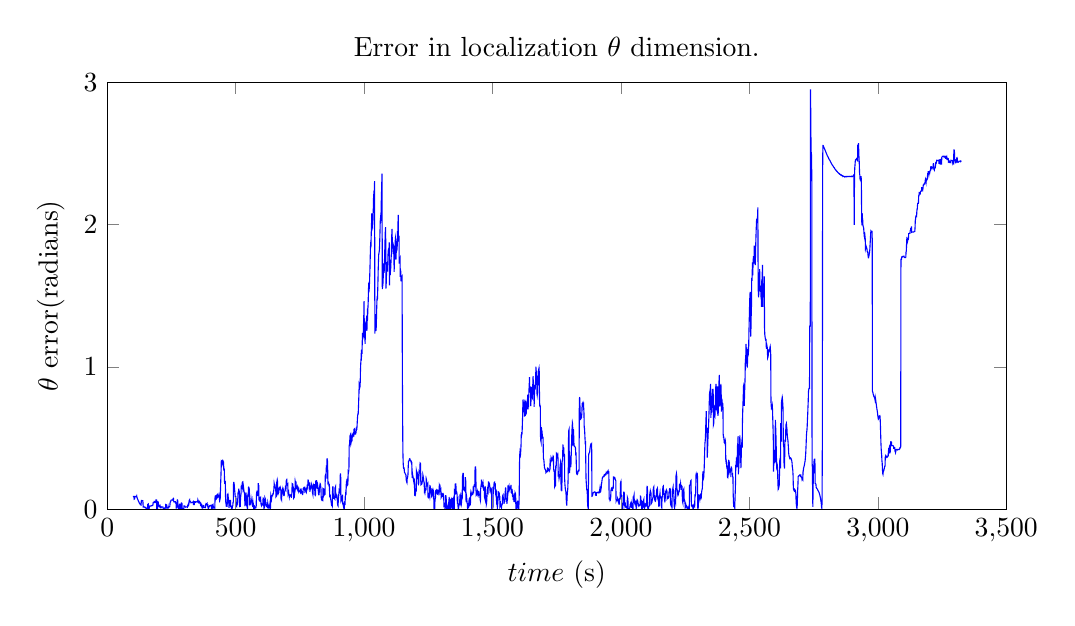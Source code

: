 % This file was created by matplotlib v0.1.0.
% Copyright (c) 2010--2014, Nico Schlömer <nico.schloemer@gmail.com>
% All rights reserved.
% 
% The lastest updates can be retrieved from
% 
% https://github.com/nschloe/matplotlib2tikz
% 
% where you can also submit bug reports and leavecomments.
% 
\begin{tikzpicture}

\begin{axis}[
title={Error in localization $\theta$ dimension.},
xlabel={$time$ (s)},
ylabel={$\theta$ error(radians)},
xmin=0, xmax=3500,
ymin=0, ymax=3,
axis on top,
width=13cm,
height=7cm
]
\addplot [blue]
coordinates {
(100,0.09)
(101,0.09)
(102,0.09)
(103,0.09)
(104,0.09)
(105,0.07)
(106,0.071)
(107,0.074)
(108,0.089)
(109,0.089)
(110,0.089)
(111,0.089)
(112,0.088)
(113,0.088)
(114,0.087)
(115,0.092)
(116,0.082)
(117,0.078)
(118,0.072)
(119,0.069)
(120,0.064)
(121,0.059)
(122,0.054)
(123,0.053)
(124,0.047)
(125,0.043)
(126,0.041)
(127,0.039)
(128,0.036)
(129,0.03)
(130,0.03)
(131,0.03)
(132,0.029)
(133,0.061)
(134,0.061)
(135,0.061)
(136,0.06)
(137,0.059)
(138,0.059)
(139,0.059)
(140,0.015)
(141,0.015)
(142,0.015)
(143,0.017)
(144,0.014)
(145,0.014)
(146,0.014)
(147,0.011)
(148,0.011)
(149,0.011)
(150,0.012)
(151,0.006)
(152,0.006)
(153,0.006)
(154,0.006)
(155,0.006)
(156,0.006)
(157,0.006)
(158,0.033)
(159,0.033)
(160,0.035)
(161,0.002)
(162,0.003)
(163,0.004)
(164,0.009)
(165,0.021)
(166,0.023)
(167,0.023)
(168,0.023)
(169,0.022)
(170,0.022)
(171,0.023)
(172,0.023)
(173,0.025)
(174,0.025)
(175,0.026)
(176,0.025)
(177,0.025)
(178,0.03)
(179,0.046)
(180,0.046)
(181,0.046)
(182,0.046)
(183,0.055)
(184,0.055)
(185,0.055)
(186,0.055)
(187,0.046)
(188,0.046)
(189,0.046)
(190,0.064)
(191,0.064)
(192,0.064)
(193,0.004)
(194,0.005)
(195,0.004)
(196,0.003)
(197,0.052)
(198,0.051)
(199,0.049)
(200,0.029)
(201,0.021)
(202,0.018)
(203,0.017)
(204,0.026)
(205,0.026)
(206,0.027)
(207,0.01)
(208,0.009)
(209,0.009)
(210,0.009)
(211,0.016)
(212,0.015)
(213,0.015)
(214,0.015)
(215,0.015)
(216,0.016)
(217,0.016)
(218,0.005)
(219,0.005)
(220,0.005)
(221,0.004)
(222,0.004)
(223,0.005)
(224,0.005)
(225,0.01)
(226,0.01)
(227,0.009)
(228,0.033)
(229,0.032)
(230,0.031)
(231,0.007)
(232,0.007)
(233,0.008)
(234,0.009)
(235,0.008)
(236,0.011)
(237,0.02)
(238,0.009)
(239,0.011)
(240,0.015)
(241,0.016)
(242,0.016)
(243,0.017)
(244,0.022)
(245,0.049)
(246,0.049)
(247,0.05)
(248,0.062)
(249,0.063)
(250,0.063)
(251,0.064)
(252,0.064)
(253,0.064)
(254,0.064)
(255,0.063)
(256,0.069)
(257,0.075)
(258,0.076)
(259,0.055)
(260,0.051)
(261,0.052)
(262,0.052)
(263,0.052)
(264,0.053)
(265,0.053)
(266,0.042)
(267,0.042)
(268,0.043)
(269,0.008)
(270,0.009)
(271,0.009)
(272,0.009)
(273,0.065)
(274,0.064)
(275,0.053)
(276,0.019)
(277,0.015)
(278,0.014)
(279,3.596e-05)
(280,0.001)
(281,0.002)
(282,0.035)
(283,0.035)
(284,0.034)
(285,0.034)
(286,0.003)
(287,0.003)
(288,0.002)
(289,0.043)
(290,0.043)
(291,0.041)
(292,0.008)
(293,0.002)
(294,0.002)
(295,0.002)
(296,0.001)
(297,0.001)
(298,0.001)
(299,0.022)
(300,0.022)
(301,0.022)
(302,0.022)
(303,0.016)
(304,0.015)
(305,0.015)
(306,0.014)
(307,0.016)
(308,0.016)
(309,0.016)
(310,0.016)
(311,0.016)
(312,0.014)
(313,0.023)
(314,0.028)
(315,0.032)
(316,0.025)
(317,0.028)
(318,0.033)
(319,0.061)
(320,0.063)
(321,0.066)
(322,0.051)
(323,0.051)
(324,0.051)
(325,0.052)
(326,0.045)
(327,0.045)
(328,0.046)
(329,0.046)
(330,0.046)
(331,0.046)
(332,0.047)
(333,0.049)
(334,0.049)
(335,0.052)
(336,0.033)
(337,0.033)
(338,0.031)
(339,0.032)
(340,0.053)
(341,0.053)
(342,0.053)
(343,0.047)
(344,0.048)
(345,0.049)
(346,0.05)
(347,0.051)
(348,0.052)
(349,0.052)
(350,0.052)
(351,0.051)
(352,0.05)
(353,0.065)
(354,0.059)
(355,0.056)
(356,0.052)
(357,0.042)
(358,0.042)
(359,0.052)
(360,0.049)
(361,0.049)
(362,0.047)
(363,0.03)
(364,0.026)
(365,0.024)
(366,0.035)
(367,0.031)
(368,0.031)
(369,0.009)
(370,0.009)
(371,0.008)
(372,0.023)
(373,0.023)
(374,0.023)
(375,0.024)
(376,0.011)
(377,0.011)
(378,0.011)
(379,0.012)
(380,0.013)
(381,0.013)
(382,0.012)
(383,0.031)
(384,0.031)
(385,0.039)
(386,0.038)
(387,0.038)
(388,0.038)
(389,0.04)
(390,0.023)
(391,0.024)
(392,0.026)
(393,0.004)
(394,0.005)
(395,0.005)
(396,0.017)
(397,0.018)
(398,0.022)
(399,0.021)
(400,0.023)
(401,0.025)
(402,0.024)
(403,0.025)
(404,0.027)
(405,0.028)
(406,0.004)
(407,0.005)
(408,0.006)
(409,0.007)
(410,0.027)
(411,0.025)
(412,0.029)
(413,0.012)
(414,0.015)
(415,0.01)
(416,0.011)
(417,0.009)
(418,0.011)
(419,0.009)
(420,0.088)
(421,0.093)
(422,0.093)
(423,0.094)
(424,0.07)
(425,0.072)
(426,0.078)
(427,0.099)
(428,0.101)
(429,0.103)
(430,0.083)
(431,0.085)
(432,0.086)
(433,0.089)
(434,0.095)
(435,0.102)
(436,0.089)
(437,0.071)
(438,0.08)
(439,0.068)
(440,0.076)
(441,0.133)
(442,0.195)
(443,0.243)
(444,0.318)
(445,0.31)
(446,0.323)
(447,0.342)
(448,0.342)
(449,0.338)
(450,0.326)
(451,0.338)
(452,0.334)
(453,0.331)
(454,0.276)
(455,0.277)
(456,0.278)
(457,0.181)
(458,0.18)
(459,0.188)
(460,0.198)
(461,0.053)
(462,0.046)
(463,0.031)
(464,0.036)
(465,0.03)
(466,0.019)
(467,0.019)
(468,0.101)
(469,0.105)
(470,0.107)
(471,0.088)
(472,0.062)
(473,0.064)
(474,0.01)
(475,0.022)
(476,0.032)
(477,0.035)
(478,0.054)
(479,0.061)
(480,0.061)
(481,0.021)
(482,0.022)
(483,0.016)
(484,0.005)
(485,0.004)
(486,0.002)
(487,0.01)
(488,0.023)
(489,0.026)
(490,0.048)
(491,0.05)
(492,0.188)
(493,0.188)
(494,0.184)
(495,0.162)
(496,0.133)
(497,0.126)
(498,0.089)
(499,0.089)
(500,0.08)
(501,0.092)
(502,0.028)
(503,0.022)
(504,0.019)
(505,0.044)
(506,0.042)
(507,0.047)
(508,0.043)
(509,0.111)
(510,0.117)
(511,0.105)
(512,0.144)
(513,0.131)
(514,0.127)
(515,0.098)
(516,0.019)
(517,0.02)
(518,0.02)
(519,0.076)
(520,0.092)
(521,0.109)
(522,0.157)
(523,0.153)
(524,0.148)
(525,0.146)
(526,0.187)
(527,0.191)
(528,0.192)
(529,0.153)
(530,0.164)
(531,0.15)
(532,0.137)
(533,0.118)
(534,0.116)
(535,0.099)
(536,0.04)
(537,0.045)
(538,0.031)
(539,0.034)
(540,0.117)
(541,0.098)
(542,0.084)
(543,0.024)
(544,0.022)
(545,0.013)
(546,0.002)
(547,0.092)
(548,0.101)
(549,0.098)
(550,0.152)
(551,0.154)
(552,0.149)
(553,0.142)
(554,0.041)
(555,0.044)
(556,0.031)
(557,0.034)
(558,0.051)
(559,0.056)
(560,0.076)
(561,0.063)
(562,0.061)
(563,0.046)
(564,0.034)
(565,0.028)
(566,0.036)
(567,0.057)
(568,0.043)
(569,0.04)
(570,0.005)
(571,0.011)
(572,0.008)
(573,0.002)
(574,0.018)
(575,0.014)
(576,0.007)
(577,0.007)
(578,0.007)
(579,0.014)
(580,0.017)
(581,0.105)
(582,0.113)
(583,0.127)
(584,0.127)
(585,0.101)
(586,0.096)
(587,0.097)
(588,0.182)
(589,0.168)
(590,0.167)
(591,0.068)
(592,0.069)
(593,0.061)
(594,0.064)
(595,0.063)
(596,0.081)
(597,0.083)
(598,0.052)
(599,0.035)
(600,0.028)
(601,0.024)
(602,0.033)
(603,0.029)
(604,0.029)
(605,0.03)
(606,0.034)
(607,0.082)
(608,0.069)
(609,0.067)
(610,0.0)
(611,0.009)
(612,0.015)
(613,0.016)
(614,0.08)
(615,0.075)
(616,0.069)
(617,0.037)
(618,0.031)
(619,0.035)
(620,0.023)
(621,0.018)
(622,0.016)
(623,0.014)
(624,0.024)
(625,0.043)
(626,0.03)
(627,0.014)
(628,0.017)
(629,0.032)
(630,0.009)
(631,0.01)
(632,0.016)
(633,0.03)
(634,0.007)
(635,0.004)
(636,0.015)
(637,0.1)
(638,0.093)
(639,0.091)
(640,0.076)
(641,0.091)
(642,0.095)
(643,0.096)
(644,0.095)
(645,0.107)
(646,0.106)
(647,0.116)
(648,0.13)
(649,0.137)
(650,0.18)
(651,0.17)
(652,0.166)
(653,0.168)
(654,0.156)
(655,0.149)
(656,0.144)
(657,0.096)
(658,0.102)
(659,0.098)
(660,0.187)
(661,0.196)
(662,0.206)
(663,0.196)
(664,0.109)
(665,0.105)
(666,0.11)
(667,0.138)
(668,0.142)
(669,0.135)
(670,0.153)
(671,0.154)
(672,0.148)
(673,0.144)
(674,0.152)
(675,0.146)
(676,0.132)
(677,0.062)
(678,0.074)
(679,0.068)
(680,0.127)
(681,0.132)
(682,0.134)
(683,0.142)
(684,0.122)
(685,0.114)
(686,0.124)
(687,0.105)
(688,0.095)
(689,0.095)
(690,0.121)
(691,0.123)
(692,0.127)
(693,0.139)
(694,0.158)
(695,0.156)
(696,0.148)
(697,0.198)
(698,0.204)
(699,0.207)
(700,0.178)
(701,0.17)
(702,0.167)
(703,0.171)
(704,0.114)
(705,0.123)
(706,0.137)
(707,0.102)
(708,0.097)
(709,0.085)
(710,0.097)
(711,0.1)
(712,0.101)
(713,0.095)
(714,0.097)
(715,0.097)
(716,0.098)
(717,0.079)
(718,0.105)
(719,0.107)
(720,0.178)
(721,0.176)
(722,0.177)
(723,0.163)
(724,0.155)
(725,0.151)
(726,0.078)
(727,0.081)
(728,0.081)
(729,0.097)
(730,0.117)
(731,0.126)
(732,0.196)
(733,0.187)
(734,0.192)
(735,0.191)
(736,0.15)
(737,0.153)
(738,0.156)
(739,0.146)
(740,0.14)
(741,0.153)
(742,0.144)
(743,0.143)
(744,0.144)
(745,0.131)
(746,0.141)
(747,0.13)
(748,0.123)
(749,0.123)
(750,0.125)
(751,0.122)
(752,0.118)
(753,0.134)
(754,0.142)
(755,0.142)
(756,0.114)
(757,0.113)
(758,0.121)
(759,0.117)
(760,0.103)
(761,0.103)
(762,0.113)
(763,0.142)
(764,0.141)
(765,0.148)
(766,0.153)
(767,0.154)
(768,0.149)
(769,0.134)
(770,0.143)
(771,0.141)
(772,0.128)
(773,0.124)
(774,0.141)
(775,0.136)
(776,0.126)
(777,0.136)
(778,0.151)
(779,0.17)
(780,0.17)
(781,0.161)
(782,0.204)
(783,0.203)
(784,0.187)
(785,0.177)
(786,0.181)
(787,0.179)
(788,0.181)
(789,0.122)
(790,0.137)
(791,0.154)
(792,0.15)
(793,0.158)
(794,0.162)
(795,0.176)
(796,0.17)
(797,0.153)
(798,0.155)
(799,0.116)
(800,0.109)
(801,0.101)
(802,0.145)
(803,0.171)
(804,0.167)
(805,0.167)
(806,0.155)
(807,0.172)
(808,0.172)
(809,0.101)
(810,0.097)
(811,0.101)
(812,0.2)
(813,0.182)
(814,0.183)
(815,0.203)
(816,0.169)
(817,0.176)
(818,0.164)
(819,0.143)
(820,0.159)
(821,0.144)
(822,0.124)
(823,0.104)
(824,0.101)
(825,0.102)
(826,0.147)
(827,0.151)
(828,0.171)
(829,0.179)
(830,0.176)
(831,0.161)
(832,0.149)
(833,0.092)
(834,0.069)
(835,0.065)
(836,0.062)
(837,0.063)
(838,0.061)
(839,0.06)
(840,0.146)
(841,0.145)
(842,0.143)
(843,0.095)
(844,0.1)
(845,0.1)
(846,0.119)
(847,0.111)
(848,0.109)
(849,0.235)
(850,0.24)
(851,0.216)
(852,0.218)
(853,0.293)
(854,0.289)
(855,0.288)
(856,0.359)
(857,0.338)
(858,0.338)
(859,0.187)
(860,0.191)
(861,0.186)
(862,0.187)
(863,0.17)
(864,0.162)
(865,0.175)
(866,0.098)
(867,0.102)
(868,0.101)
(869,0.081)
(870,0.071)
(871,0.059)
(872,0.051)
(873,0.03)
(874,0.026)
(875,0.026)
(876,0.021)
(877,0.115)
(878,0.157)
(879,0.157)
(880,0.098)
(881,0.094)
(882,0.076)
(883,0.076)
(884,0.076)
(885,0.074)
(886,0.071)
(887,0.15)
(888,0.153)
(889,0.158)
(890,0.08)
(891,0.106)
(892,0.1)
(893,0.098)
(894,0.089)
(895,0.07)
(896,0.063)
(897,0.031)
(898,0.025)
(899,0.022)
(900,0.106)
(901,0.09)
(902,0.109)
(903,0.132)
(904,0.128)
(905,0.128)
(906,0.122)
(907,0.232)
(908,0.251)
(909,0.227)
(910,0.075)
(911,0.084)
(912,0.076)
(913,0.066)
(914,0.075)
(915,0.086)
(916,0.101)
(917,0.04)
(918,0.041)
(919,0.028)
(920,0.018)
(921,0.039)
(922,0.009)
(923,0.007)
(924,0.044)
(925,0.041)
(926,0.029)
(927,0.094)
(928,0.096)
(929,0.122)
(930,0.118)
(931,0.186)
(932,0.196)
(933,0.201)
(934,0.214)
(935,0.175)
(936,0.17)
(937,0.176)
(938,0.26)
(939,0.255)
(940,0.266)
(941,0.271)
(942,0.443)
(943,0.452)
(944,0.464)
(945,0.512)
(946,0.511)
(947,0.524)
(948,0.528)
(949,0.463)
(950,0.472)
(951,0.479)
(952,0.481)
(953,0.481)
(954,0.516)
(955,0.523)
(956,0.527)
(957,0.511)
(958,0.513)
(959,0.521)
(960,0.519)
(961,0.562)
(962,0.562)
(963,0.564)
(964,0.527)
(965,0.527)
(966,0.527)
(967,0.527)
(968,0.542)
(969,0.541)
(970,0.569)
(971,0.568)
(972,0.566)
(973,0.595)
(974,0.63)
(975,0.659)
(976,0.668)
(977,0.667)
(978,0.706)
(979,0.758)
(980,0.809)
(981,0.879)
(982,0.873)
(983,0.853)
(984,0.86)
(985,0.89)
(986,0.976)
(987,1.023)
(988,1.047)
(989,1.087)
(990,1.078)
(991,1.122)
(992,1.092)
(993,1.179)
(994,1.237)
(995,1.201)
(996,1.209)
(997,1.246)
(998,1.305)
(999,1.367)
(1000,1.463)
(1001,1.217)
(1002,1.209)
(1003,1.26)
(1004,1.163)
(1005,1.239)
(1006,1.29)
(1007,1.282)
(1008,1.281)
(1009,1.316)
(1010,1.36)
(1011,1.253)
(1012,1.313)
(1013,1.375)
(1014,1.365)
(1015,1.413)
(1016,1.453)
(1017,1.53)
(1018,1.592)
(1019,1.559)
(1020,1.551)
(1021,1.587)
(1022,1.64)
(1023,1.697)
(1024,1.77)
(1025,1.845)
(1026,1.871)
(1027,1.865)
(1028,1.941)
(1029,2.003)
(1030,2.079)
(1031,2.027)
(1032,1.99)
(1033,1.982)
(1034,2.015)
(1035,2.044)
(1036,2.118)
(1037,2.194)
(1038,2.217)
(1039,2.211)
(1040,2.248)
(1041,2.307)
(1042,1.235)
(1043,1.295)
(1044,1.359)
(1045,1.371)
(1046,1.252)
(1047,1.265)
(1048,1.322)
(1049,1.401)
(1050,1.459)
(1051,1.496)
(1052,1.474)
(1053,1.53)
(1054,1.599)
(1055,1.681)
(1056,1.74)
(1057,1.791)
(1058,1.8)
(1059,1.812)
(1060,1.831)
(1061,1.889)
(1062,1.951)
(1063,2.024)
(1064,2.045)
(1065,2.038)
(1066,2.075)
(1067,2.164)
(1068,2.229)
(1069,2.3)
(1070,2.359)
(1071,1.547)
(1072,1.561)
(1073,1.579)
(1074,1.593)
(1075,1.662)
(1076,1.728)
(1077,1.676)
(1078,1.661)
(1079,1.697)
(1080,1.784)
(1081,1.841)
(1082,1.918)
(1083,1.966)
(1084,1.983)
(1085,1.55)
(1086,1.578)
(1087,1.637)
(1088,1.683)
(1089,1.737)
(1090,1.713)
(1091,1.67)
(1092,1.718)
(1093,1.782)
(1094,1.815)
(1095,1.827)
(1096,1.832)
(1097,1.827)
(1098,1.876)
(1099,1.573)
(1100,1.663)
(1101,1.754)
(1102,1.648)
(1103,1.684)
(1104,1.699)
(1105,1.752)
(1106,1.789)
(1107,1.863)
(1108,1.934)
(1109,1.971)
(1110,1.852)
(1111,1.837)
(1112,1.879)
(1113,1.794)
(1114,1.858)
(1115,1.852)
(1116,1.836)
(1117,1.668)
(1118,1.739)
(1119,1.806)
(1120,1.816)
(1121,1.87)
(1122,1.908)
(1123,1.917)
(1124,1.755)
(1125,1.796)
(1126,1.884)
(1127,1.859)
(1128,1.861)
(1129,1.85)
(1130,1.89)
(1131,1.933)
(1132,2.004)
(1133,2.069)
(1134,1.883)
(1135,1.912)
(1136,1.914)
(1137,1.727)
(1138,1.746)
(1139,1.756)
(1140,1.762)
(1141,1.633)
(1142,1.679)
(1143,1.669)
(1144,1.601)
(1145,1.626)
(1146,1.633)
(1147,1.636)
(1148,1.639)
(1149,0.995)
(1150,0.684)
(1151,0.417)
(1152,0.337)
(1153,0.3)
(1154,0.287)
(1155,0.287)
(1156,0.288)
(1157,0.26)
(1158,0.259)
(1159,0.254)
(1160,0.25)
(1161,0.246)
(1162,0.243)
(1163,0.24)
(1164,0.207)
(1165,0.198)
(1166,0.191)
(1167,0.186)
(1168,0.217)
(1169,0.22)
(1170,0.23)
(1171,0.244)
(1172,0.303)
(1173,0.337)
(1174,0.338)
(1175,0.34)
(1176,0.347)
(1177,0.354)
(1178,0.355)
(1179,0.349)
(1180,0.343)
(1181,0.341)
(1182,0.341)
(1183,0.331)
(1184,0.325)
(1185,0.331)
(1186,0.327)
(1187,0.22)
(1188,0.23)
(1189,0.243)
(1190,0.231)
(1191,0.225)
(1192,0.208)
(1193,0.198)
(1194,0.219)
(1195,0.203)
(1196,0.204)
(1197,0.097)
(1198,0.096)
(1199,0.095)
(1200,0.104)
(1201,0.139)
(1202,0.138)
(1203,0.135)
(1204,0.266)
(1205,0.257)
(1206,0.26)
(1207,0.255)
(1208,0.225)
(1209,0.229)
(1210,0.233)
(1211,0.178)
(1212,0.175)
(1213,0.184)
(1214,0.262)
(1215,0.257)
(1216,0.261)
(1217,0.25)
(1218,0.324)
(1219,0.322)
(1220,0.318)
(1221,0.171)
(1222,0.173)
(1223,0.18)
(1224,0.175)
(1225,0.177)
(1226,0.186)
(1227,0.2)
(1228,0.202)
(1229,0.24)
(1230,0.231)
(1231,0.22)
(1232,0.201)
(1233,0.19)
(1234,0.19)
(1235,0.12)
(1236,0.122)
(1237,0.114)
(1238,0.127)
(1239,0.143)
(1240,0.146)
(1241,0.143)
(1242,0.213)
(1243,0.206)
(1244,0.188)
(1245,0.176)
(1246,0.164)
(1247,0.165)
(1248,0.171)
(1249,0.085)
(1250,0.081)
(1251,0.084)
(1252,0.11)
(1253,0.109)
(1254,0.105)
(1255,0.095)
(1256,0.165)
(1257,0.164)
(1258,0.154)
(1259,0.134)
(1260,0.141)
(1261,0.142)
(1262,0.087)
(1263,0.09)
(1264,0.111)
(1265,0.112)
(1266,0.128)
(1267,0.123)
(1268,0.109)
(1269,0.133)
(1270,0.126)
(1271,0.122)
(1272,0.006)
(1273,0.004)
(1274,0.003)
(1275,0.005)
(1276,0.057)
(1277,0.073)
(1278,0.08)
(1279,0.123)
(1280,0.119)
(1281,0.127)
(1282,0.131)
(1283,0.12)
(1284,0.114)
(1285,0.121)
(1286,0.108)
(1287,0.11)
(1288,0.107)
(1289,0.129)
(1290,0.127)
(1291,0.126)
(1292,0.12)
(1293,0.17)
(1294,0.165)
(1295,0.167)
(1296,0.159)
(1297,0.131)
(1298,0.134)
(1299,0.138)
(1300,0.082)
(1301,0.086)
(1302,0.104)
(1303,0.108)
(1304,0.11)
(1305,0.108)
(1306,0.086)
(1307,0.105)
(1308,0.107)
(1309,0.084)
(1310,0.087)
(1311,0.021)
(1312,0.023)
(1313,0.046)
(1314,0.022)
(1315,0.003)
(1316,0.017)
(1317,0.025)
(1318,0.098)
(1319,0.087)
(1320,0.065)
(1321,0.006)
(1322,0.003)
(1323,0.006)
(1324,0.009)
(1325,0.001)
(1326,0.023)
(1327,0.03)
(1328,0.005)
(1329,0.012)
(1330,0.002)
(1331,0.085)
(1332,0.071)
(1333,0.072)
(1334,0.065)
(1335,0.0)
(1336,0.011)
(1337,0.015)
(1338,0.061)
(1339,0.065)
(1340,0.069)
(1341,0.013)
(1342,0.01)
(1343,0.002)
(1344,0.013)
(1345,0.079)
(1346,0.065)
(1347,0.066)
(1348,0.073)
(1349,0.009)
(1350,0.013)
(1351,0.007)
(1352,0.124)
(1353,0.119)
(1354,0.116)
(1355,0.179)
(1356,0.168)
(1357,0.181)
(1358,0.152)
(1359,0.114)
(1360,0.116)
(1361,0.117)
(1362,0.103)
(1363,0.054)
(1364,0.059)
(1365,0.066)
(1366,0.009)
(1367,0.018)
(1368,0.008)
(1369,0.021)
(1370,0.028)
(1371,0.036)
(1372,0.036)
(1373,0.084)
(1374,0.078)
(1375,0.087)
(1376,0.048)
(1377,0.057)
(1378,0.047)
(1379,0.039)
(1380,0.08)
(1381,0.07)
(1382,0.077)
(1383,0.227)
(1384,0.238)
(1385,0.251)
(1386,0.251)
(1387,0.141)
(1388,0.143)
(1389,0.146)
(1390,0.132)
(1391,0.13)
(1392,0.135)
(1393,0.13)
(1394,0.225)
(1395,0.207)
(1396,0.195)
(1397,0.062)
(1398,0.052)
(1399,0.052)
(1400,0.068)
(1401,0.048)
(1402,0.035)
(1403,0.004)
(1404,0.007)
(1405,0.027)
(1406,0.033)
(1407,0.008)
(1408,0.048)
(1409,0.067)
(1410,0.073)
(1411,0.066)
(1412,0.028)
(1413,0.03)
(1414,0.034)
(1415,0.11)
(1416,0.123)
(1417,0.116)
(1418,0.105)
(1419,0.101)
(1420,0.11)
(1421,0.112)
(1422,0.105)
(1423,0.104)
(1424,0.114)
(1425,0.16)
(1426,0.146)
(1427,0.137)
(1428,0.161)
(1429,0.17)
(1430,0.169)
(1431,0.166)
(1432,0.276)
(1433,0.296)
(1434,0.296)
(1435,0.271)
(1436,0.116)
(1437,0.124)
(1438,0.125)
(1439,0.095)
(1440,0.094)
(1441,0.113)
(1442,0.125)
(1443,0.117)
(1444,0.117)
(1445,0.107)
(1446,0.125)
(1447,0.125)
(1448,0.106)
(1449,0.106)
(1450,0.099)
(1451,0.091)
(1452,0.066)
(1453,0.059)
(1454,0.142)
(1455,0.161)
(1456,0.161)
(1457,0.208)
(1458,0.193)
(1459,0.177)
(1460,0.168)
(1461,0.174)
(1462,0.174)
(1463,0.182)
(1464,0.148)
(1465,0.14)
(1466,0.144)
(1467,0.155)
(1468,0.151)
(1469,0.083)
(1470,0.076)
(1471,0.145)
(1472,0.149)
(1473,0.128)
(1474,0.058)
(1475,0.062)
(1476,0.033)
(1477,0.041)
(1478,0.078)
(1479,0.104)
(1480,0.115)
(1481,0.156)
(1482,0.142)
(1483,0.133)
(1484,0.195)
(1485,0.175)
(1486,0.173)
(1487,0.183)
(1488,0.179)
(1489,0.167)
(1490,0.141)
(1491,0.15)
(1492,0.146)
(1493,0.132)
(1494,0.111)
(1495,0.133)
(1496,0.137)
(1497,0.006)
(1498,0.003)
(1499,0.004)
(1500,0.002)
(1501,0.008)
(1502,0.016)
(1503,0.154)
(1504,0.154)
(1505,0.139)
(1506,0.18)
(1507,0.189)
(1508,0.19)
(1509,0.166)
(1510,0.163)
(1511,0.167)
(1512,0.108)
(1513,0.099)
(1514,0.108)
(1515,0.114)
(1516,0.037)
(1517,0.034)
(1518,0.028)
(1519,0.012)
(1520,0.032)
(1521,0.049)
(1522,0.119)
(1523,0.117)
(1524,0.12)
(1525,0.118)
(1526,0.113)
(1527,0.088)
(1528,0.089)
(1529,0.026)
(1530,0.034)
(1531,0.039)
(1532,0.019)
(1533,0.017)
(1534,0.015)
(1535,0.009)
(1536,0.027)
(1537,0.032)
(1538,0.035)
(1539,0.084)
(1540,0.096)
(1541,0.1)
(1542,0.076)
(1543,0.072)
(1544,0.061)
(1545,0.037)
(1546,0.056)
(1547,0.063)
(1548,0.052)
(1549,0.12)
(1550,0.127)
(1551,0.153)
(1552,0.134)
(1553,0.07)
(1554,0.069)
(1555,0.071)
(1556,0.037)
(1557,0.057)
(1558,0.063)
(1559,0.087)
(1560,0.167)
(1561,0.152)
(1562,0.156)
(1563,0.16)
(1564,0.165)
(1565,0.133)
(1566,0.139)
(1567,0.141)
(1568,0.146)
(1569,0.151)
(1570,0.148)
(1571,0.151)
(1572,0.171)
(1573,0.116)
(1574,0.114)
(1575,0.117)
(1576,0.142)
(1577,0.123)
(1578,0.091)
(1579,0.088)
(1580,0.087)
(1581,0.063)
(1582,0.08)
(1583,0.067)
(1584,0.049)
(1585,0.076)
(1586,0.063)
(1587,0.059)
(1588,0.115)
(1589,0.11)
(1590,0.104)
(1591,0.005)
(1592,0.003)
(1593,0.007)
(1594,0.006)
(1595,0.028)
(1596,0.02)
(1597,0.022)
(1598,0.059)
(1599,0.027)
(1600,0.004)
(1601,0.011)
(1602,0.001)
(1603,0.035)
(1604,0.103)
(1605,0.315)
(1606,0.384)
(1607,0.404)
(1608,0.394)
(1609,0.386)
(1610,0.412)
(1611,0.447)
(1612,0.526)
(1613,0.512)
(1614,0.541)
(1615,0.526)
(1616,0.587)
(1617,0.645)
(1618,0.722)
(1619,0.771)
(1620,0.72)
(1621,0.73)
(1622,0.745)
(1623,0.756)
(1624,0.65)
(1625,0.722)
(1626,0.77)
(1627,0.67)
(1628,0.654)
(1629,0.703)
(1630,0.761)
(1631,0.665)
(1632,0.719)
(1633,0.748)
(1634,0.731)
(1635,0.746)
(1636,0.758)
(1637,0.805)
(1638,0.701)
(1639,0.743)
(1640,0.717)
(1641,0.795)
(1642,0.84)
(1643,0.874)
(1644,0.929)
(1645,0.819)
(1646,0.85)
(1647,0.853)
(1648,0.836)
(1649,0.725)
(1650,0.776)
(1651,0.849)
(1652,0.86)
(1653,0.808)
(1654,0.787)
(1655,0.783)
(1656,0.833)
(1657,0.887)
(1658,0.935)
(1659,0.869)
(1660,0.869)
(1661,0.864)
(1662,0.719)
(1663,0.795)
(1664,0.847)
(1665,0.87)
(1666,0.873)
(1667,0.866)
(1668,0.92)
(1669,1.002)
(1670,0.915)
(1671,0.952)
(1672,0.973)
(1673,0.814)
(1674,0.801)
(1675,0.816)
(1676,0.878)
(1677,0.877)
(1678,0.939)
(1679,0.924)
(1680,0.984)
(1681,0.992)
(1682,0.962)
(1683,0.771)
(1684,0.727)
(1685,0.727)
(1686,0.725)
(1687,0.508)
(1688,0.482)
(1689,0.473)
(1690,0.576)
(1691,0.562)
(1692,0.548)
(1693,0.545)
(1694,0.506)
(1695,0.509)
(1696,0.507)
(1697,0.502)
(1698,0.356)
(1699,0.353)
(1700,0.344)
(1701,0.321)
(1702,0.295)
(1703,0.289)
(1704,0.281)
(1705,0.28)
(1706,0.277)
(1707,0.274)
(1708,0.257)
(1709,0.26)
(1710,0.262)
(1711,0.263)
(1712,0.262)
(1713,0.264)
(1714,0.286)
(1715,0.289)
(1716,0.287)
(1717,0.285)
(1718,0.273)
(1719,0.274)
(1720,0.274)
(1721,0.267)
(1722,0.27)
(1723,0.281)
(1724,0.322)
(1725,0.312)
(1726,0.334)
(1727,0.338)
(1728,0.363)
(1729,0.358)
(1730,0.347)
(1731,0.353)
(1732,0.355)
(1733,0.35)
(1734,0.359)
(1735,0.364)
(1736,0.372)
(1737,0.368)
(1738,0.281)
(1739,0.27)
(1740,0.272)
(1741,0.255)
(1742,0.159)
(1743,0.164)
(1744,0.162)
(1745,0.165)
(1746,0.305)
(1747,0.289)
(1748,0.306)
(1749,0.391)
(1750,0.388)
(1751,0.384)
(1752,0.373)
(1753,0.379)
(1754,0.384)
(1755,0.355)
(1756,0.229)
(1757,0.242)
(1758,0.236)
(1759,0.216)
(1760,0.226)
(1761,0.229)
(1762,0.247)
(1763,0.301)
(1764,0.298)
(1765,0.328)
(1766,0.318)
(1767,0.143)
(1768,0.146)
(1769,0.14)
(1770,0.126)
(1771,0.331)
(1772,0.345)
(1773,0.346)
(1774,0.455)
(1775,0.43)
(1776,0.423)
(1777,0.435)
(1778,0.389)
(1779,0.376)
(1780,0.388)
(1781,0.207)
(1782,0.172)
(1783,0.151)
(1784,0.135)
(1785,0.128)
(1786,0.117)
(1787,0.071)
(1788,0.042)
(1789,0.025)
(1790,0.068)
(1791,0.11)
(1792,0.127)
(1793,0.142)
(1794,0.197)
(1795,0.282)
(1796,0.504)
(1797,0.555)
(1798,0.561)
(1799,0.269)
(1800,0.254)
(1801,0.294)
(1802,0.349)
(1803,0.357)
(1804,0.307)
(1805,0.295)
(1806,0.356)
(1807,0.421)
(1808,0.476)
(1809,0.548)
(1810,0.572)
(1811,0.607)
(1812,0.598)
(1813,0.447)
(1814,0.49)
(1815,0.562)
(1816,0.518)
(1817,0.464)
(1818,0.443)
(1819,0.442)
(1820,0.442)
(1821,0.438)
(1822,0.434)
(1823,0.43)
(1824,0.379)
(1825,0.399)
(1826,0.33)
(1827,0.258)
(1828,0.248)
(1829,0.249)
(1830,0.245)
(1831,0.248)
(1832,0.253)
(1833,0.265)
(1834,0.266)
(1835,0.272)
(1836,0.276)
(1837,0.274)
(1838,0.779)
(1839,0.783)
(1840,0.781)
(1841,0.635)
(1842,0.681)
(1843,0.626)
(1844,0.667)
(1845,0.666)
(1846,0.637)
(1847,0.657)
(1848,0.679)
(1849,0.745)
(1850,0.72)
(1851,0.745)
(1852,0.749)
(1853,0.736)
(1854,0.751)
(1855,0.711)
(1856,0.676)
(1857,0.577)
(1858,0.568)
(1859,0.539)
(1860,0.5)
(1861,0.459)
(1862,0.478)
(1863,0.343)
(1864,0.217)
(1865,0.185)
(1866,0.16)
(1867,0.136)
(1868,0.136)
(1869,0.108)
(1870,0.046)
(1871,0.019)
(1872,0.011)
(1873,0.004)
(1874,0.372)
(1875,0.391)
(1876,0.394)
(1877,0.397)
(1878,0.398)
(1879,0.416)
(1880,0.431)
(1881,0.442)
(1882,0.451)
(1883,0.457)
(1884,0.455)
(1885,0.457)
(1886,0.46)
(1887,0.091)
(1888,0.092)
(1889,0.094)
(1890,0.1)
(1891,0.111)
(1892,0.114)
(1893,0.117)
(1894,0.117)
(1895,0.118)
(1896,0.119)
(1897,0.121)
(1898,0.12)
(1899,0.12)
(1900,0.12)
(1901,0.099)
(1902,0.098)
(1903,0.097)
(1904,0.097)
(1905,0.116)
(1906,0.116)
(1907,0.116)
(1908,0.118)
(1909,0.117)
(1910,0.118)
(1911,0.118)
(1912,0.118)
(1913,0.115)
(1914,0.116)
(1915,0.124)
(1916,0.125)
(1917,0.131)
(1918,0.144)
(1919,0.119)
(1920,0.121)
(1921,0.124)
(1922,0.138)
(1923,0.145)
(1924,0.173)
(1925,0.182)
(1926,0.199)
(1927,0.211)
(1928,0.222)
(1929,0.222)
(1930,0.228)
(1931,0.228)
(1932,0.23)
(1933,0.229)
(1934,0.236)
(1935,0.234)
(1936,0.242)
(1937,0.244)
(1938,0.245)
(1939,0.243)
(1940,0.247)
(1941,0.242)
(1942,0.244)
(1943,0.257)
(1944,0.254)
(1945,0.254)
(1946,0.257)
(1947,0.26)
(1948,0.256)
(1949,0.266)
(1950,0.27)
(1951,0.26)
(1952,0.259)
(1953,0.26)
(1954,0.071)
(1955,0.07)
(1956,0.071)
(1957,0.064)
(1958,0.072)
(1959,0.069)
(1960,0.079)
(1961,0.129)
(1962,0.14)
(1963,0.145)
(1964,0.14)
(1965,0.132)
(1966,0.13)
(1967,0.132)
(1968,0.148)
(1969,0.146)
(1970,0.148)
(1971,0.227)
(1972,0.227)
(1973,0.225)
(1974,0.219)
(1975,0.223)
(1976,0.222)
(1977,0.215)
(1978,0.208)
(1979,0.204)
(1980,0.199)
(1981,0.056)
(1982,0.061)
(1983,0.061)
(1984,0.061)
(1985,0.061)
(1986,0.061)
(1987,0.073)
(1988,0.064)
(1989,0.065)
(1990,0.045)
(1991,0.044)
(1992,0.045)
(1993,0.03)
(1994,0.074)
(1995,0.075)
(1996,0.07)
(1997,0.07)
(1998,0.177)
(1999,0.19)
(2000,0.195)
(2001,0.097)
(2002,0.091)
(2003,0.092)
(2004,0.01)
(2005,0.001)
(2006,0.005)
(2007,0.003)
(2008,0.037)
(2009,0.04)
(2010,0.037)
(2011,0.119)
(2012,0.119)
(2013,0.114)
(2014,0.035)
(2015,0.025)
(2016,0.036)
(2017,0.038)
(2018,0.015)
(2019,0.014)
(2020,0.013)
(2021,0.015)
(2022,0.011)
(2023,0.008)
(2024,0.016)
(2025,0.082)
(2026,0.076)
(2027,0.074)
(2028,0.005)
(2029,0.0)
(2030,0.002)
(2031,6.99e-05)
(2032,0.004)
(2033,0.005)
(2034,0.007)
(2035,0.013)
(2036,0.032)
(2037,0.037)
(2038,0.016)
(2039,0.016)
(2040,0.016)
(2041,0.032)
(2042,0.012)
(2043,0.011)
(2044,0.021)
(2045,0.006)
(2046,0.002)
(2047,7.597e-06)
(2048,0.082)
(2049,0.08)
(2050,0.088)
(2051,0.098)
(2052,0.05)
(2053,0.044)
(2054,0.039)
(2055,0.047)
(2056,0.051)
(2057,0.055)
(2058,0.053)
(2059,0.005)
(2060,0.006)
(2061,0.008)
(2062,0.058)
(2063,0.066)
(2064,0.063)
(2065,0.06)
(2066,0.045)
(2067,0.041)
(2068,0.033)
(2069,0.025)
(2070,0.029)
(2071,0.026)
(2072,0.024)
(2073,0.023)
(2074,0.026)
(2075,0.038)
(2076,0.089)
(2077,0.087)
(2078,0.062)
(2079,0.061)
(2080,0.032)
(2081,0.044)
(2082,0.058)
(2083,7.101e-06)
(2084,0.006)
(2085,0.011)
(2086,0.018)
(2087,0.053)
(2088,0.062)
(2089,0.068)
(2090,0.015)
(2091,0.013)
(2092,0.005)
(2093,0.014)
(2094,0.022)
(2095,0.038)
(2096,0.036)
(2097,0.029)
(2098,0.022)
(2099,0.022)
(2100,0.028)
(2101,0.151)
(2102,0.159)
(2103,0.157)
(2104,0.01)
(2105,0.001)
(2106,0.006)
(2107,0.001)
(2108,0.018)
(2109,0.018)
(2110,0.022)
(2111,0.024)
(2112,0.101)
(2113,0.114)
(2114,0.125)
(2115,0.113)
(2116,0.119)
(2117,0.112)
(2118,0.039)
(2119,0.042)
(2120,0.047)
(2121,0.049)
(2122,0.066)
(2123,0.07)
(2124,0.08)
(2125,0.081)
(2126,0.145)
(2127,0.153)
(2128,0.157)
(2129,0.102)
(2130,0.091)
(2131,0.084)
(2132,0.06)
(2133,0.057)
(2134,0.055)
(2135,0.057)
(2136,0.092)
(2137,0.092)
(2138,0.091)
(2139,0.134)
(2140,0.142)
(2141,0.143)
(2142,0.147)
(2143,0.077)
(2144,0.07)
(2145,0.081)
(2146,0.074)
(2147,0.022)
(2148,0.02)
(2149,0.025)
(2150,0.095)
(2151,0.099)
(2152,0.112)
(2153,0.086)
(2154,0.088)
(2155,0.082)
(2156,0.077)
(2157,0.025)
(2158,0.015)
(2159,0.01)
(2160,0.088)
(2161,0.09)
(2162,0.089)
(2163,0.152)
(2164,0.161)
(2165,0.163)
(2166,0.115)
(2167,0.105)
(2168,0.105)
(2169,0.106)
(2170,0.059)
(2171,0.054)
(2172,0.061)
(2173,0.119)
(2174,0.116)
(2175,0.117)
(2176,0.123)
(2177,0.135)
(2178,0.131)
(2179,0.126)
(2180,0.079)
(2181,0.084)
(2182,0.076)
(2183,0.078)
(2184,0.077)
(2185,0.084)
(2186,0.085)
(2187,0.117)
(2188,0.122)
(2189,0.139)
(2190,0.144)
(2191,0.145)
(2192,0.137)
(2193,0.048)
(2194,0.055)
(2195,0.041)
(2196,0.028)
(2197,0.041)
(2198,0.042)
(2199,0.033)
(2200,0.139)
(2201,0.141)
(2202,0.144)
(2203,0.154)
(2204,0.117)
(2205,0.112)
(2206,0.116)
(2207,0.026)
(2208,0.015)
(2209,0.005)
(2210,0.058)
(2211,0.064)
(2212,0.063)
(2213,0.055)
(2214,0.232)
(2215,0.24)
(2216,0.25)
(2217,0.233)
(2218,0.141)
(2219,0.135)
(2220,0.132)
(2221,0.106)
(2222,0.097)
(2223,0.101)
(2224,0.107)
(2225,0.117)
(2226,0.123)
(2227,0.125)
(2228,0.173)
(2229,0.175)
(2230,0.173)
(2231,0.166)
(2232,0.179)
(2233,0.154)
(2234,0.136)
(2235,0.161)
(2236,0.164)
(2237,0.16)
(2238,0.159)
(2239,0.072)
(2240,0.052)
(2241,0.044)
(2242,0.12)
(2243,0.129)
(2244,0.139)
(2245,0.143)
(2246,0.053)
(2247,0.066)
(2248,0.059)
(2249,0.055)
(2250,0.02)
(2251,0.027)
(2252,0.02)
(2253,0.028)
(2254,0.019)
(2255,0.016)
(2256,0.021)
(2257,0.018)
(2258,0.004)
(2259,0.003)
(2260,0.007)
(2261,0.01)
(2262,0.006)
(2263,0.003)
(2264,0.012)
(2265,0.001)
(2266,0.0)
(2267,0.167)
(2268,0.169)
(2269,0.169)
(2270,0.173)
(2271,0.19)
(2272,0.201)
(2273,0.203)
(2274,0.024)
(2275,0.022)
(2276,0.02)
(2277,0.029)
(2278,0.028)
(2279,0.027)
(2280,0.007)
(2281,0.0)
(2282,0.005)
(2283,0.009)
(2284,0.03)
(2285,0.028)
(2286,0.023)
(2287,0.02)
(2288,0.104)
(2289,0.091)
(2290,0.099)
(2291,0.113)
(2292,0.24)
(2293,0.248)
(2294,0.24)
(2295,0.232)
(2296,0.244)
(2297,0.247)
(2298,0.229)
(2299,0.007)
(2300,0.006)
(2301,0.013)
(2302,0.099)
(2303,0.1)
(2304,0.096)
(2305,0.075)
(2306,0.076)
(2307,0.066)
(2308,0.081)
(2309,0.095)
(2310,0.104)
(2311,0.103)
(2312,0.069)
(2313,0.095)
(2314,0.12)
(2315,0.132)
(2316,0.138)
(2317,0.149)
(2318,0.218)
(2319,0.266)
(2320,0.242)
(2321,0.214)
(2322,0.22)
(2323,0.251)
(2324,0.286)
(2325,0.347)
(2326,0.414)
(2327,0.464)
(2328,0.48)
(2329,0.507)
(2330,0.578)
(2331,0.628)
(2332,0.689)
(2333,0.549)
(2334,0.55)
(2335,0.57)
(2336,0.363)
(2337,0.409)
(2338,0.46)
(2339,0.514)
(2340,0.551)
(2341,0.576)
(2342,0.636)
(2343,0.692)
(2344,0.764)
(2345,0.818)
(2346,0.826)
(2347,0.835)
(2348,0.85)
(2349,0.881)
(2350,0.642)
(2351,0.708)
(2352,0.704)
(2353,0.677)
(2354,0.704)
(2355,0.774)
(2356,0.845)
(2357,0.779)
(2358,0.827)
(2359,0.831)
(2360,0.593)
(2361,0.6)
(2362,0.644)
(2363,0.713)
(2364,0.73)
(2365,0.674)
(2366,0.665)
(2367,0.716)
(2368,0.784)
(2369,0.856)
(2370,0.881)
(2371,0.697)
(2372,0.709)
(2373,0.702)
(2374,0.737)
(2375,0.807)
(2376,0.863)
(2377,0.671)
(2378,0.657)
(2379,0.691)
(2380,0.746)
(2381,0.85)
(2382,0.91)
(2383,0.944)
(2384,0.753)
(2385,0.722)
(2386,0.745)
(2387,0.791)
(2388,0.85)
(2389,0.881)
(2390,0.84)
(2391,0.686)
(2392,0.738)
(2393,0.777)
(2394,0.732)
(2395,0.746)
(2396,0.744)
(2397,0.725)
(2398,0.527)
(2399,0.507)
(2400,0.508)
(2401,0.494)
(2402,0.469)
(2403,0.469)
(2404,0.465)
(2405,0.477)
(2406,0.483)
(2407,0.467)
(2408,0.35)
(2409,0.335)
(2410,0.34)
(2411,0.33)
(2412,0.298)
(2413,0.302)
(2414,0.301)
(2415,0.222)
(2416,0.221)
(2417,0.235)
(2418,0.25)
(2419,0.342)
(2420,0.341)
(2421,0.336)
(2422,0.319)
(2423,0.259)
(2424,0.257)
(2425,0.249)
(2426,0.28)
(2427,0.283)
(2428,0.283)
(2429,0.278)
(2430,0.293)
(2431,0.29)
(2432,0.256)
(2433,0.226)
(2434,0.255)
(2435,0.231)
(2436,0.225)
(2437,0.102)
(2438,0.049)
(2439,0.02)
(2440,0.021)
(2441,0.019)
(2442,0.017)
(2443,0.007)
(2444,0.073)
(2445,0.122)
(2446,0.186)
(2447,0.311)
(2448,0.292)
(2449,0.337)
(2450,0.364)
(2451,0.296)
(2452,0.351)
(2453,0.379)
(2454,0.456)
(2455,0.463)
(2456,0.513)
(2457,0.245)
(2458,0.282)
(2459,0.293)
(2460,0.381)
(2461,0.408)
(2462,0.48)
(2463,0.519)
(2464,0.409)
(2465,0.391)
(2466,0.37)
(2467,0.288)
(2468,0.356)
(2469,0.442)
(2470,0.461)
(2471,0.447)
(2472,0.433)
(2473,0.615)
(2474,0.686)
(2475,0.745)
(2476,0.786)
(2477,0.862)
(2478,0.871)
(2479,0.862)
(2480,0.727)
(2481,0.795)
(2482,0.856)
(2483,0.908)
(2484,1.02)
(2485,1.011)
(2486,1.081)
(2487,1.162)
(2488,1.06)
(2489,1.12)
(2490,1.138)
(2491,1.008)
(2492,1.005)
(2493,1.049)
(2494,1.125)
(2495,1.075)
(2496,1.106)
(2497,1.113)
(2498,1.225)
(2499,1.301)
(2500,1.376)
(2501,1.451)
(2502,1.506)
(2503,1.524)
(2504,1.524)
(2505,1.213)
(2506,1.264)
(2507,1.359)
(2508,1.423)
(2509,1.626)
(2510,1.605)
(2511,1.662)
(2512,1.735)
(2513,1.643)
(2514,1.71)
(2515,1.756)
(2516,1.778)
(2517,1.755)
(2518,1.764)
(2519,1.853)
(2520,1.727)
(2521,1.799)
(2522,1.756)
(2523,1.716)
(2524,1.811)
(2525,1.879)
(2526,1.939)
(2527,1.991)
(2528,2.035)
(2529,2.039)
(2530,2.038)
(2531,2.041)
(2532,2.064)
(2533,2.121)
(2534,1.576)
(2535,1.509)
(2536,1.489)
(2537,1.566)
(2538,1.572)
(2539,1.637)
(2540,1.688)
(2541,1.532)
(2542,1.547)
(2543,1.561)
(2544,1.554)
(2545,1.491)
(2546,1.503)
(2547,1.423)
(2548,1.604)
(2549,1.605)
(2550,1.653)
(2551,1.718)
(2552,1.423)
(2553,1.51)
(2554,1.541)
(2555,1.554)
(2556,1.561)
(2557,1.584)
(2558,1.637)
(2559,1.272)
(2560,1.227)
(2561,1.213)
(2562,1.2)
(2563,1.192)
(2564,1.194)
(2565,1.194)
(2566,1.128)
(2567,1.145)
(2568,1.152)
(2569,1.142)
(2570,1.131)
(2571,1.063)
(2572,1.068)
(2573,1.074)
(2574,1.102)
(2575,1.123)
(2576,1.101)
(2577,1.12)
(2578,1.123)
(2579,1.122)
(2580,1.138)
(2581,1.144)
(2582,1.119)
(2583,1.087)
(2584,0.756)
(2585,0.729)
(2586,0.7)
(2587,0.721)
(2588,0.72)
(2589,0.729)
(2590,0.701)
(2591,0.633)
(2592,0.573)
(2593,0.502)
(2594,0.264)
(2595,0.335)
(2596,0.416)
(2597,0.332)
(2598,0.328)
(2599,0.327)
(2600,0.335)
(2601,0.628)
(2602,0.589)
(2603,0.545)
(2604,0.473)
(2605,0.377)
(2606,0.313)
(2607,0.272)
(2608,0.316)
(2609,0.308)
(2610,0.259)
(2611,0.179)
(2612,0.147)
(2613,0.154)
(2614,0.172)
(2615,0.158)
(2616,0.166)
(2617,0.235)
(2618,0.338)
(2619,0.35)
(2620,0.347)
(2621,0.286)
(2622,0.604)
(2623,0.52)
(2624,0.474)
(2625,0.752)
(2626,0.766)
(2627,0.777)
(2628,0.75)
(2629,0.763)
(2630,0.74)
(2631,0.709)
(2632,0.472)
(2633,0.447)
(2634,0.435)
(2635,0.314)
(2636,0.298)
(2637,0.286)
(2638,0.481)
(2639,0.479)
(2640,0.477)
(2641,0.479)
(2642,0.592)
(2643,0.596)
(2644,0.602)
(2645,0.581)
(2646,0.571)
(2647,0.534)
(2648,0.51)
(2649,0.495)
(2650,0.484)
(2651,0.457)
(2652,0.43)
(2653,0.393)
(2654,0.379)
(2655,0.371)
(2656,0.364)
(2657,0.358)
(2658,0.354)
(2659,0.355)
(2660,0.355)
(2661,0.359)
(2662,0.356)
(2663,0.351)
(2664,0.345)
(2665,0.338)
(2666,0.327)
(2667,0.299)
(2668,0.288)
(2669,0.273)
(2670,0.237)
(2671,0.161)
(2672,0.136)
(2673,0.135)
(2674,0.131)
(2675,0.135)
(2676,0.127)
(2677,0.125)
(2678,0.134)
(2679,0.131)
(2680,0.127)
(2681,0.102)
(2682,0.05)
(2683,0.027)
(2684,0.014)
(2685,0.004)
(2686,0.021)
(2687,0.075)
(2688,0.137)
(2689,0.175)
(2690,0.229)
(2691,0.23)
(2692,0.234)
(2693,0.235)
(2694,0.235)
(2695,0.236)
(2696,0.24)
(2697,0.239)
(2698,0.235)
(2699,0.24)
(2700,0.24)
(2701,0.227)
(2702,0.227)
(2703,0.224)
(2704,0.218)
(2705,0.208)
(2706,0.214)
(2707,0.219)
(2708,0.214)
(2709,0.27)
(2710,0.27)
(2711,0.29)
(2712,0.294)
(2713,0.302)
(2714,0.308)
(2715,0.321)
(2716,0.33)
(2717,0.341)
(2718,0.362)
(2719,0.382)
(2720,0.419)
(2721,0.462)
(2722,0.515)
(2723,0.541)
(2724,0.555)
(2725,0.582)
(2726,0.631)
(2727,0.666)
(2728,0.715)
(2729,0.757)
(2730,0.829)
(2731,0.839)
(2732,0.849)
(2733,0.849)
(2734,0.849)
(2735,1.287)
(2736,1.287)
(2737,1.287)
(2738,2.951)
(2739,2.746)
(2740,2.529)
(2741,2.496)
(2742,2.492)
(2743,2.295)
(2744,0.335)
(2745,0.297)
(2746,0.152)
(2747,0.016)
(2748,0.145)
(2749,0.238)
(2750,0.277)
(2751,0.318)
(2752,0.347)
(2753,0.35)
(2754,0.352)
(2755,0.352)
(2756,0.181)
(2757,0.18)
(2758,0.178)
(2759,0.176)
(2760,0.152)
(2761,0.151)
(2762,0.147)
(2763,0.145)
(2764,0.142)
(2765,0.139)
(2766,0.135)
(2767,0.13)
(2768,0.128)
(2769,0.125)
(2770,0.121)
(2771,0.117)
(2772,0.112)
(2773,0.105)
(2774,0.1)
(2775,0.091)
(2776,0.084)
(2777,0.074)
(2778,0.062)
(2779,0.05)
(2780,0.037)
(2781,0.015)
(2782,0.007)
(2783,0.062)
(2784,0.492)
(2785,2.348)
(2786,2.557)
(2787,2.557)
(2788,2.554)
(2789,2.549)
(2790,2.543)
(2791,2.54)
(2792,2.536)
(2793,2.531)
(2794,2.527)
(2795,2.522)
(2796,2.518)
(2797,2.513)
(2798,2.509)
(2799,2.505)
(2800,2.501)
(2801,2.496)
(2802,2.492)
(2803,2.487)
(2804,2.483)
(2805,2.48)
(2806,2.477)
(2807,2.473)
(2808,2.469)
(2809,2.464)
(2810,2.462)
(2811,2.457)
(2812,2.455)
(2813,2.454)
(2814,2.449)
(2815,2.446)
(2816,2.441)
(2817,2.439)
(2818,2.435)
(2819,2.432)
(2820,2.428)
(2821,2.425)
(2822,2.422)
(2823,2.419)
(2824,2.417)
(2825,2.415)
(2826,2.412)
(2827,2.408)
(2828,2.406)
(2829,2.403)
(2830,2.401)
(2831,2.399)
(2832,2.396)
(2833,2.392)
(2834,2.389)
(2835,2.387)
(2836,2.386)
(2837,2.381)
(2838,2.381)
(2839,2.378)
(2840,2.376)
(2841,2.376)
(2842,2.373)
(2843,2.37)
(2844,2.368)
(2845,2.367)
(2846,2.365)
(2847,2.362)
(2848,2.36)
(2849,2.36)
(2850,2.36)
(2851,2.356)
(2852,2.354)
(2853,2.354)
(2854,2.354)
(2855,2.351)
(2856,2.349)
(2857,2.351)
(2858,2.35)
(2859,2.346)
(2860,2.345)
(2861,2.346)
(2862,2.344)
(2863,2.344)
(2864,2.34)
(2865,2.342)
(2866,2.341)
(2867,2.34)
(2868,2.34)
(2869,2.339)
(2870,2.338)
(2871,2.336)
(2872,2.338)
(2873,2.339)
(2874,2.338)
(2875,2.337)
(2876,2.338)
(2877,2.339)
(2878,2.337)
(2879,2.337)
(2880,2.339)
(2881,2.339)
(2882,2.338)
(2883,2.338)
(2884,2.339)
(2885,2.339)
(2886,2.338)
(2887,2.338)
(2888,2.34)
(2889,2.34)
(2890,2.338)
(2891,2.338)
(2892,2.34)
(2893,2.339)
(2894,2.338)
(2895,2.338)
(2896,2.338)
(2897,2.338)
(2898,2.341)
(2899,2.34)
(2900,2.338)
(2901,2.34)
(2902,2.341)
(2903,2.342)
(2904,2.343)
(2905,2.347)
(2906,2.349)
(2907,2.335)
(2908,1.998)
(2909,2.276)
(2910,2.396)
(2911,2.416)
(2912,2.443)
(2913,2.455)
(2914,2.456)
(2915,2.459)
(2916,2.462)
(2917,2.463)
(2918,2.467)
(2919,2.467)
(2920,2.453)
(2921,2.451)
(2922,2.56)
(2923,2.56)
(2924,2.561)
(2925,2.573)
(2926,2.49)
(2927,2.47)
(2928,2.419)
(2929,2.355)
(2930,2.35)
(2931,2.315)
(2932,2.315)
(2933,2.315)
(2934,2.309)
(2935,2.341)
(2936,2.291)
(2937,2.046)
(2938,1.995)
(2939,2.082)
(2940,2.046)
(2941,2.036)
(2942,1.999)
(2943,1.988)
(2944,1.984)
(2945,1.973)
(2946,1.945)
(2947,1.919)
(2948,1.914)
(2949,1.904)
(2950,1.918)
(2951,1.9)
(2952,1.828)
(2953,1.835)
(2954,1.851)
(2955,1.846)
(2956,1.84)
(2957,1.833)
(2958,1.827)
(2959,1.809)
(2960,1.806)
(2961,1.807)
(2962,1.783)
(2963,1.768)
(2964,1.768)
(2965,1.777)
(2966,1.787)
(2967,1.799)
(2968,1.81)
(2969,1.83)
(2970,1.868)
(2971,1.894)
(2972,1.937)
(2973,1.954)
(2974,1.95)
(2975,1.949)
(2976,1.954)
(2977,1.954)
(2978,1.953)
(2979,0.829)
(2980,0.823)
(2981,0.819)
(2982,0.808)
(2983,0.802)
(2984,0.795)
(2985,0.792)
(2986,0.787)
(2987,0.782)
(2988,0.779)
(2989,0.769)
(2990,0.786)
(2991,0.775)
(2992,0.765)
(2993,0.749)
(2994,0.738)
(2995,0.721)
(2996,0.711)
(2997,0.697)
(2998,0.687)
(2999,0.673)
(3000,0.655)
(3001,0.643)
(3002,0.633)
(3003,0.636)
(3004,0.644)
(3005,0.651)
(3006,0.65)
(3007,0.656)
(3008,0.657)
(3009,0.639)
(3010,0.595)
(3011,0.529)
(3012,0.469)
(3013,0.426)
(3014,0.396)
(3015,0.378)
(3016,0.34)
(3017,0.322)
(3018,0.28)
(3019,0.251)
(3020,0.245)
(3021,0.26)
(3022,0.266)
(3023,0.271)
(3024,0.276)
(3025,0.286)
(3026,0.295)
(3027,0.302)
(3028,0.302)
(3029,0.366)
(3030,0.37)
(3031,0.377)
(3032,0.374)
(3033,0.367)
(3034,0.367)
(3035,0.363)
(3036,0.364)
(3037,0.369)
(3038,0.37)
(3039,0.372)
(3040,0.383)
(3041,0.381)
(3042,0.425)
(3043,0.424)
(3044,0.424)
(3045,0.435)
(3046,0.428)
(3047,0.396)
(3048,0.397)
(3049,0.446)
(3050,0.472)
(3051,0.471)
(3052,0.473)
(3053,0.473)
(3054,0.447)
(3055,0.448)
(3056,0.447)
(3057,0.447)
(3058,0.446)
(3059,0.446)
(3060,0.444)
(3061,0.443)
(3062,0.427)
(3063,0.427)
(3064,0.427)
(3065,0.433)
(3066,0.432)
(3067,0.406)
(3068,0.406)
(3069,0.398)
(3070,0.407)
(3071,0.418)
(3072,0.419)
(3073,0.419)
(3074,0.419)
(3075,0.419)
(3076,0.419)
(3077,0.417)
(3078,0.419)
(3079,0.419)
(3080,0.419)
(3081,0.419)
(3082,0.419)
(3083,0.419)
(3084,0.423)
(3085,0.423)
(3086,0.432)
(3087,0.431)
(3088,0.432)
(3089,0.44)
(3090,1.757)
(3091,1.757)
(3092,1.757)
(3093,1.773)
(3094,1.773)
(3095,1.774)
(3096,1.773)
(3097,1.776)
(3098,1.778)
(3099,1.778)
(3100,1.778)
(3101,1.779)
(3102,1.779)
(3103,1.77)
(3104,1.77)
(3105,1.769)
(3106,1.769)
(3107,1.769)
(3108,1.769)
(3109,1.774)
(3110,1.814)
(3111,1.814)
(3112,1.875)
(3113,1.906)
(3114,1.904)
(3115,1.904)
(3116,1.886)
(3117,1.894)
(3118,1.898)
(3119,1.898)
(3120,1.937)
(3121,1.937)
(3122,1.939)
(3123,1.939)
(3124,1.939)
(3125,1.939)
(3126,1.957)
(3127,1.958)
(3128,1.974)
(3129,1.974)
(3130,1.974)
(3131,1.988)
(3132,1.947)
(3133,1.948)
(3134,1.948)
(3135,1.948)
(3136,1.948)
(3137,1.948)
(3138,1.948)
(3139,1.948)
(3140,1.948)
(3141,1.953)
(3142,1.953)
(3143,1.953)
(3144,1.953)
(3145,1.985)
(3146,2.037)
(3147,2.037)
(3148,2.062)
(3149,2.062)
(3150,2.063)
(3151,2.061)
(3152,2.104)
(3153,2.104)
(3154,2.124)
(3155,2.15)
(3156,2.15)
(3157,2.15)
(3158,2.15)
(3159,2.202)
(3160,2.202)
(3161,2.225)
(3162,2.224)
(3163,2.224)
(3164,2.216)
(3165,2.216)
(3166,2.233)
(3167,2.236)
(3168,2.237)
(3169,2.237)
(3170,2.237)
(3171,2.261)
(3172,2.261)
(3173,2.261)
(3174,2.253)
(3175,2.247)
(3176,2.258)
(3177,2.28)
(3178,2.28)
(3179,2.28)
(3180,2.286)
(3181,2.285)
(3182,2.285)
(3183,2.295)
(3184,2.295)
(3185,2.318)
(3186,2.323)
(3187,2.314)
(3188,2.301)
(3189,2.319)
(3190,2.319)
(3191,2.316)
(3192,2.316)
(3193,2.335)
(3194,2.358)
(3195,2.358)
(3196,2.372)
(3197,2.372)
(3198,2.372)
(3199,2.355)
(3200,2.368)
(3201,2.368)
(3202,2.365)
(3203,2.376)
(3204,2.382)
(3205,2.382)
(3206,2.407)
(3207,2.407)
(3208,2.408)
(3209,2.407)
(3210,2.393)
(3211,2.393)
(3212,2.403)
(3213,2.403)
(3214,2.403)
(3215,2.406)
(3216,2.429)
(3217,2.429)
(3218,2.39)
(3219,2.391)
(3220,2.386)
(3221,2.399)
(3222,2.4)
(3223,2.399)
(3224,2.403)
(3225,2.432)
(3226,2.43)
(3227,2.43)
(3228,2.438)
(3229,2.452)
(3230,2.451)
(3231,2.452)
(3232,2.451)
(3233,2.451)
(3234,2.451)
(3235,2.454)
(3236,2.454)
(3237,2.454)
(3238,2.431)
(3239,2.431)
(3240,2.432)
(3241,2.43)
(3242,2.457)
(3243,2.457)
(3244,2.458)
(3245,2.459)
(3246,2.427)
(3247,2.427)
(3248,2.427)
(3249,2.473)
(3250,2.477)
(3251,2.48)
(3252,2.48)
(3253,2.481)
(3254,2.481)
(3255,2.482)
(3256,2.482)
(3257,2.482)
(3258,2.475)
(3259,2.478)
(3260,2.478)
(3261,2.479)
(3262,2.481)
(3263,2.479)
(3264,2.467)
(3265,2.467)
(3266,2.474)
(3267,2.477)
(3268,2.48)
(3269,2.461)
(3270,2.462)
(3271,2.46)
(3272,2.465)
(3273,2.463)
(3274,2.464)
(3275,2.44)
(3276,2.441)
(3277,2.441)
(3278,2.445)
(3279,2.438)
(3280,2.439)
(3281,2.439)
(3282,2.442)
(3283,2.445)
(3284,2.441)
(3285,2.453)
(3286,2.452)
(3287,2.451)
(3288,2.451)
(3289,2.452)
(3290,2.45)
(3291,2.45)
(3292,2.428)
(3293,2.431)
(3294,2.429)
(3295,2.428)
(3296,2.525)
(3297,2.525)
(3298,2.524)
(3299,2.458)
(3300,2.457)
(3301,2.445)
(3302,2.436)
(3303,2.437)
(3304,2.437)
(3305,2.458)
(3306,2.458)
(3307,2.466)
(3308,2.463)
(3309,2.466)
(3310,2.44)
(3311,2.441)
(3312,2.442)
(3313,2.442)
(3314,2.44)
(3315,2.442)
(3316,2.447)
(3317,2.447)
(3318,2.447)
(3319,2.447)
(3320,2.447)
(3321,2.448)
(3322,2.443)
(3323,2.444)
(3324,2.448)
(3325,2.448)

};
\path [draw=black, fill opacity=0] (axis cs:13.0,3)--(axis cs:13.0,3);

\path [draw=black, fill opacity=0] (axis cs:3500,13)--(axis cs:3500,13);

\path [draw=black, fill opacity=0] (axis cs:13.0,0)--(axis cs:13.0,0);

\path [draw=black, fill opacity=0] (axis cs:1.137e-13,13)--(axis cs:1.137e-13,13);

\end{axis}

\end{tikzpicture}